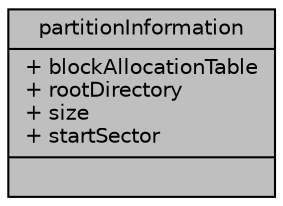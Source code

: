 digraph "partitionInformation"
{
 // LATEX_PDF_SIZE
  edge [fontname="Helvetica",fontsize="10",labelfontname="Helvetica",labelfontsize="10"];
  node [fontname="Helvetica",fontsize="10",shape=record];
  Node1 [label="{partitionInformation\n|+ blockAllocationTable\l+ rootDirectory\l+ size\l+ startSector\l|}",height=0.2,width=0.4,color="black", fillcolor="grey75", style="filled", fontcolor="black",tooltip=" "];
}
